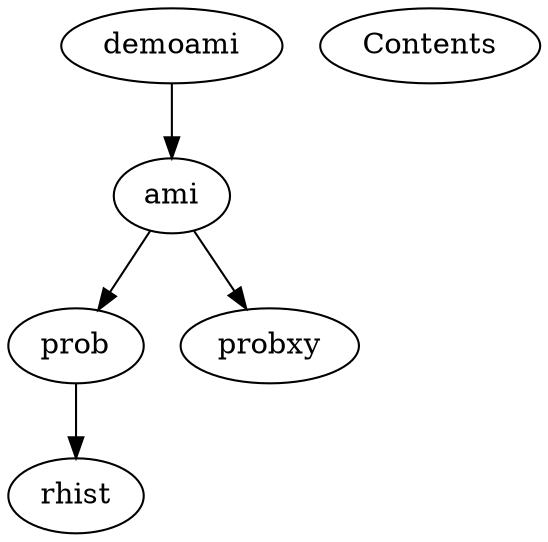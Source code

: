 /* Created by mdot for Matlab */
digraph m2html {
  ami -> prob;
  ami -> probxy;
  demoami -> ami;
  prob -> rhist;

  Contents [URL="Contents.html"];
  ami [URL="ami.html"];
  demoami [URL="demoami.html"];
  prob [URL="prob.html"];
  probxy [URL="probxy.html"];
  rhist [URL="rhist.html"];
}